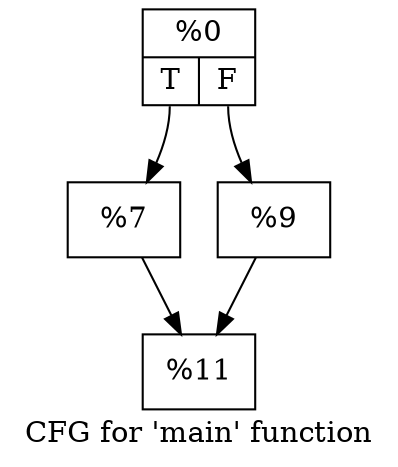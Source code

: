 digraph "CFG for 'main' function" {
	label="CFG for 'main' function";

	Node0x1356280 [shape=record,label="{%0|{<s0>T|<s1>F}}"];
	Node0x1356280:s0 -> Node0x1356440;
	Node0x1356280:s1 -> Node0x1356490;
	Node0x1356440 [shape=record,label="{%7}"];
	Node0x1356440 -> Node0x13564e0;
	Node0x1356490 [shape=record,label="{%9}"];
	Node0x1356490 -> Node0x13564e0;
	Node0x13564e0 [shape=record,label="{%11}"];
}
